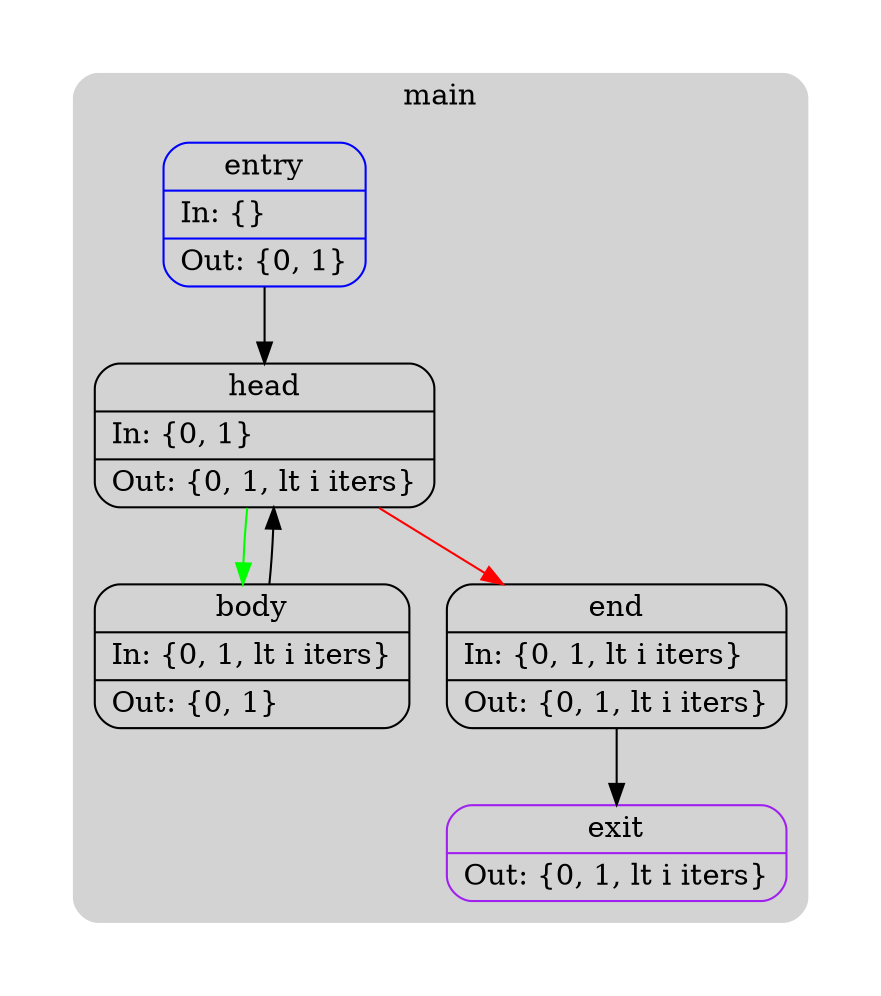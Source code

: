digraph G {
  compound=true
  subgraph cluster_ {
    peripheries=0
    subgraph cluster_0_wrapper {
      peripheries=0
      margin=15
      subgraph cluster_0 {
        label="main"
        color=darkgray
        style=rounded
        bgcolor=lightgray
        margin=10
        cluster_0_0[label="{entry|In: \{\}\l|Out: \{0, 1\}\l}",shape=Mrecord,color=blue]
        cluster_0_1[label="{head|In: \{0, 1\}\l|Out: \{0, 1, lt i iters\}\l}",shape=Mrecord,color=black]
        cluster_0_2[label="{body|In: \{0, 1, lt i iters\}\l|Out: \{0, 1\}\l}",shape=Mrecord,color=black]
        cluster_0_3[label="{end|In: \{0, 1, lt i iters\}\l|Out: \{0, 1, lt i iters\}\l}",shape=Mrecord,color=black]
        cluster_0_exit[label="{exit|Out: \{0, 1, lt i iters\}\l}",shape=Mrecord,color=purple]
        cluster_0_0 -> cluster_0_1
        cluster_0_1 -> cluster_0_2 [color=green]
        cluster_0_1 -> cluster_0_3 [color=red]
        cluster_0_2 -> cluster_0_1
        cluster_0_3 -> cluster_0_exit [color=black]
      }
    }
  }
}
